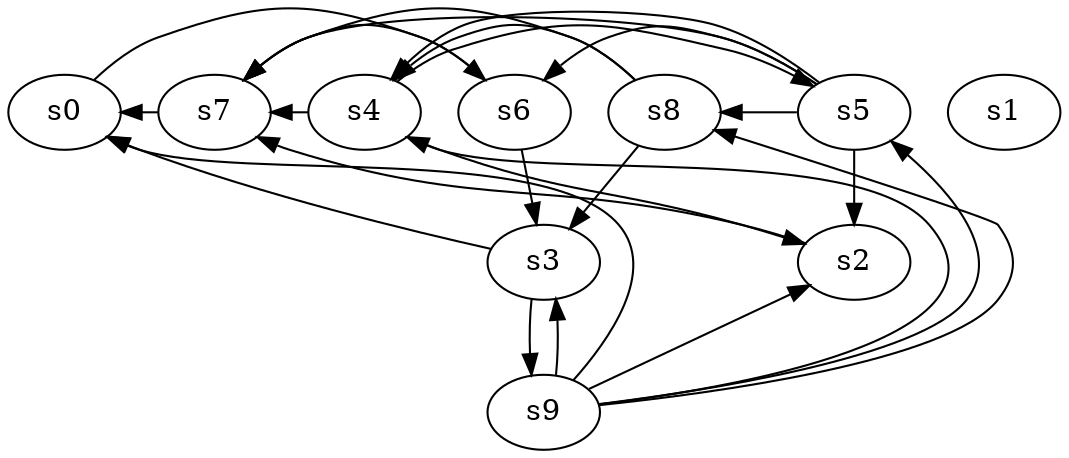 digraph game_0612_complex_10 {
    s0 [name="s0", player=1, target=1];
    s1 [name="s1", player=0];
    s2 [name="s2", player=1];
    s3 [name="s3", player=0];
    s4 [name="s4", player=1];
    s5 [name="s5", player=1];
    s6 [name="s6", player=1, target=1];
    s7 [name="s7", player=1];
    s8 [name="s8", player=1];
    s9 [name="s9", player=0, target=1];

    s0 -> s6 [constraint="time % 3 == 1"];
    s2 -> s7 [constraint="time % 4 == 3"];
    s3 -> s0 [constraint="!(time % 5 == 2)"];
    s3 -> s9;
    s4 -> s2 [constraint="time % 3 == 0 && time % 4 == 2"];
    s4 -> s5 [constraint="time == 1 || time == 2 || time == 9 || time == 13 || time == 20"];
    s4 -> s7 [constraint="time % 4 == 3"];
    s5 -> s2;
    s5 -> s4 [constraint="time % 4 == 3 || time % 4 == 2"];
    s5 -> s6 [constraint="!(time % 5 == 4)"];
    s5 -> s7 [constraint="time == 6 || time == 14"];
    s5 -> s8 [constraint="!(time % 3 == 1)"];
    s6 -> s3;
    s6 -> s7 [constraint="time == 7 || time == 10 || time == 11 || time == 12"];
    s7 -> s0 [constraint="time % 3 == 2"];
    s8 -> s3;
    s8 -> s4 [constraint="time == 7 || time == 9"];
    s8 -> s7 [constraint="time % 3 == 2 || time % 2 == 0"];
    s9 -> s0 [constraint="time % 3 == 2 && time % 5 == 1"];
    s9 -> s2 [constraint="time % 4 == 1 && time % 5 == 2"];
    s9 -> s3 [constraint="time % 3 == 2 && time % 3 == 2"];
    s9 -> s4 [constraint="time % 3 == 0 && time % 5 == 1"];
    s9 -> s5 [constraint="time % 4 == 0"];
    s9 -> s8 [constraint="time % 5 == 2 || time % 5 == 4"];
}
